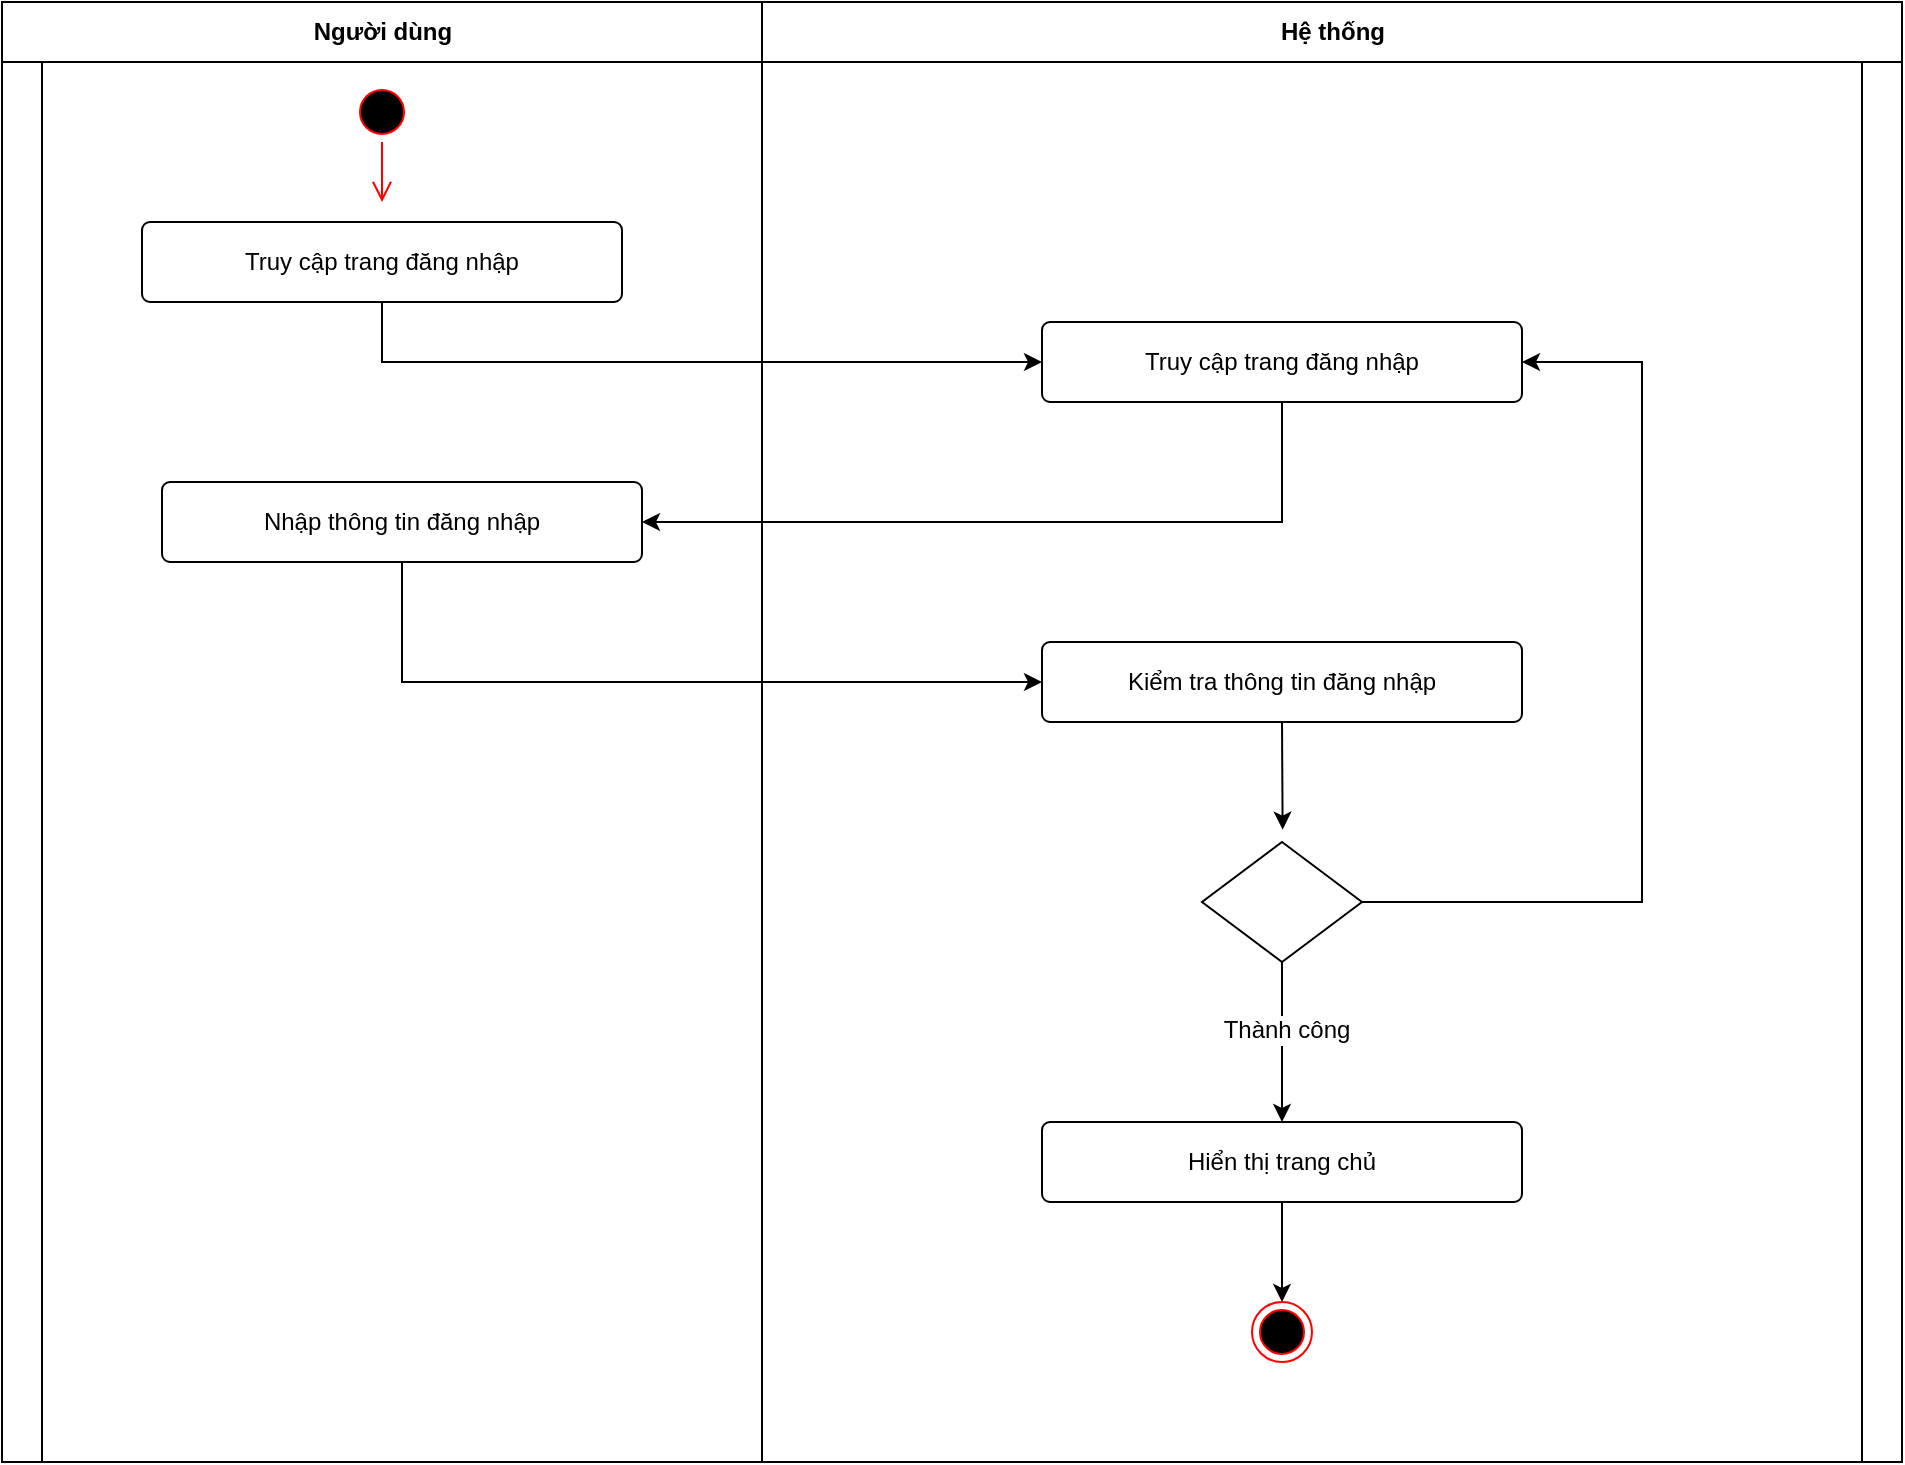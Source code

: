 <mxfile version="22.1.5" type="device">
  <diagram name="Trang-1" id="wYmPZeeDokmhZMvDRgE6">
    <mxGraphModel dx="2318" dy="1066" grid="1" gridSize="10" guides="1" tooltips="1" connect="1" arrows="1" fold="1" page="0" pageScale="1" pageWidth="827" pageHeight="1169" math="0" shadow="0">
      <root>
        <mxCell id="0" />
        <mxCell id="1" parent="0" />
        <mxCell id="La0l_Qo-i2Yd959MZXIb-81" value="Người dùng" style="shape=table;startSize=30;container=1;collapsible=1;childLayout=tableLayout;fixedRows=1;rowLines=0;fontStyle=1;align=center;resizeLast=1;html=1;" vertex="1" parent="1">
          <mxGeometry x="-440" y="-80" width="380" height="730" as="geometry" />
        </mxCell>
        <mxCell id="La0l_Qo-i2Yd959MZXIb-85" value="" style="shape=tableRow;horizontal=0;startSize=0;swimlaneHead=0;swimlaneBody=0;fillColor=none;collapsible=0;dropTarget=0;points=[[0,0.5],[1,0.5]];portConstraint=eastwest;top=0;left=0;right=0;bottom=0;" vertex="1" parent="La0l_Qo-i2Yd959MZXIb-81">
          <mxGeometry y="30" width="380" height="30" as="geometry" />
        </mxCell>
        <mxCell id="La0l_Qo-i2Yd959MZXIb-86" value="" style="shape=partialRectangle;connectable=0;fillColor=none;top=0;left=0;bottom=0;right=0;editable=1;overflow=hidden;whiteSpace=wrap;html=1;" vertex="1" parent="La0l_Qo-i2Yd959MZXIb-85">
          <mxGeometry width="20" height="30" as="geometry">
            <mxRectangle width="20" height="30" as="alternateBounds" />
          </mxGeometry>
        </mxCell>
        <mxCell id="La0l_Qo-i2Yd959MZXIb-87" value="" style="shape=partialRectangle;connectable=0;fillColor=none;top=0;left=0;bottom=0;right=0;align=left;spacingLeft=6;overflow=hidden;whiteSpace=wrap;html=1;" vertex="1" parent="La0l_Qo-i2Yd959MZXIb-85">
          <mxGeometry x="20" width="360" height="30" as="geometry">
            <mxRectangle width="360" height="30" as="alternateBounds" />
          </mxGeometry>
        </mxCell>
        <mxCell id="La0l_Qo-i2Yd959MZXIb-88" value="" style="shape=tableRow;horizontal=0;startSize=0;swimlaneHead=0;swimlaneBody=0;fillColor=none;collapsible=0;dropTarget=0;points=[[0,0.5],[1,0.5]];portConstraint=eastwest;top=0;left=0;right=0;bottom=0;" vertex="1" parent="La0l_Qo-i2Yd959MZXIb-81">
          <mxGeometry y="60" width="380" height="60" as="geometry" />
        </mxCell>
        <mxCell id="La0l_Qo-i2Yd959MZXIb-89" value="" style="shape=partialRectangle;connectable=0;fillColor=none;top=0;left=0;bottom=0;right=0;editable=1;overflow=hidden;whiteSpace=wrap;html=1;" vertex="1" parent="La0l_Qo-i2Yd959MZXIb-88">
          <mxGeometry width="20" height="60" as="geometry">
            <mxRectangle width="20" height="60" as="alternateBounds" />
          </mxGeometry>
        </mxCell>
        <mxCell id="La0l_Qo-i2Yd959MZXIb-90" value="" style="shape=partialRectangle;connectable=0;fillColor=none;top=0;left=0;bottom=0;right=0;align=left;spacingLeft=6;overflow=hidden;whiteSpace=wrap;html=1;" vertex="1" parent="La0l_Qo-i2Yd959MZXIb-88">
          <mxGeometry x="20" width="360" height="60" as="geometry">
            <mxRectangle width="360" height="60" as="alternateBounds" />
          </mxGeometry>
        </mxCell>
        <mxCell id="La0l_Qo-i2Yd959MZXIb-91" value="" style="shape=tableRow;horizontal=0;startSize=0;swimlaneHead=0;swimlaneBody=0;fillColor=none;collapsible=0;dropTarget=0;points=[[0,0.5],[1,0.5]];portConstraint=eastwest;top=0;left=0;right=0;bottom=0;" vertex="1" parent="La0l_Qo-i2Yd959MZXIb-81">
          <mxGeometry y="120" width="380" height="610" as="geometry" />
        </mxCell>
        <mxCell id="La0l_Qo-i2Yd959MZXIb-92" value="" style="shape=partialRectangle;connectable=0;fillColor=none;top=0;left=0;bottom=0;right=0;editable=1;overflow=hidden;whiteSpace=wrap;html=1;" vertex="1" parent="La0l_Qo-i2Yd959MZXIb-91">
          <mxGeometry width="20" height="610" as="geometry">
            <mxRectangle width="20" height="610" as="alternateBounds" />
          </mxGeometry>
        </mxCell>
        <mxCell id="La0l_Qo-i2Yd959MZXIb-93" value="" style="shape=partialRectangle;connectable=0;fillColor=none;top=0;left=0;bottom=0;right=0;align=left;spacingLeft=6;overflow=hidden;whiteSpace=wrap;html=1;" vertex="1" parent="La0l_Qo-i2Yd959MZXIb-91">
          <mxGeometry x="20" width="360" height="610" as="geometry">
            <mxRectangle width="360" height="610" as="alternateBounds" />
          </mxGeometry>
        </mxCell>
        <mxCell id="La0l_Qo-i2Yd959MZXIb-94" value="Hệ thống" style="shape=table;startSize=30;container=1;collapsible=1;childLayout=tableLayout;fixedRows=1;rowLines=0;fontStyle=1;align=center;resizeLast=1;html=1;" vertex="1" parent="1">
          <mxGeometry x="-60" y="-80" width="570" height="730" as="geometry" />
        </mxCell>
        <mxCell id="La0l_Qo-i2Yd959MZXIb-104" value="" style="shape=tableRow;horizontal=0;startSize=0;swimlaneHead=0;swimlaneBody=0;fillColor=none;collapsible=0;dropTarget=0;points=[[0,0.5],[1,0.5]];portConstraint=eastwest;top=0;left=0;right=0;bottom=0;" vertex="1" parent="La0l_Qo-i2Yd959MZXIb-94">
          <mxGeometry y="30" width="570" height="700" as="geometry" />
        </mxCell>
        <mxCell id="La0l_Qo-i2Yd959MZXIb-105" value="" style="shape=partialRectangle;connectable=0;fillColor=none;top=0;left=0;bottom=0;right=0;editable=1;overflow=hidden;whiteSpace=wrap;html=1;" vertex="1" parent="La0l_Qo-i2Yd959MZXIb-104">
          <mxGeometry width="550" height="700" as="geometry">
            <mxRectangle width="550" height="700" as="alternateBounds" />
          </mxGeometry>
        </mxCell>
        <mxCell id="La0l_Qo-i2Yd959MZXIb-106" value="" style="shape=partialRectangle;connectable=0;fillColor=none;top=0;left=0;bottom=0;right=0;align=left;spacingLeft=6;overflow=hidden;whiteSpace=wrap;html=1;" vertex="1" parent="La0l_Qo-i2Yd959MZXIb-104">
          <mxGeometry x="550" width="20" height="700" as="geometry">
            <mxRectangle width="20" height="700" as="alternateBounds" />
          </mxGeometry>
        </mxCell>
        <mxCell id="La0l_Qo-i2Yd959MZXIb-111" style="edgeStyle=orthogonalEdgeStyle;rounded=0;orthogonalLoop=1;jettySize=auto;html=1;exitX=0.5;exitY=1;exitDx=0;exitDy=0;fontFamily=Helvetica;fontSize=12;fontColor=default;startSize=30;entryX=0;entryY=0.5;entryDx=0;entryDy=0;" edge="1" parent="1" source="La0l_Qo-i2Yd959MZXIb-107" target="La0l_Qo-i2Yd959MZXIb-109">
          <mxGeometry relative="1" as="geometry">
            <Array as="points">
              <mxPoint x="-250" y="100" />
            </Array>
          </mxGeometry>
        </mxCell>
        <mxCell id="La0l_Qo-i2Yd959MZXIb-107" value="Truy cập trang đăng nhập" style="rounded=1;arcSize=10;whiteSpace=wrap;html=1;align=center;strokeColor=default;verticalAlign=middle;fontFamily=Helvetica;fontSize=12;fontColor=default;startSize=30;fillColor=default;" vertex="1" parent="1">
          <mxGeometry x="-370" y="30" width="240" height="40" as="geometry" />
        </mxCell>
        <mxCell id="La0l_Qo-i2Yd959MZXIb-119" style="edgeStyle=orthogonalEdgeStyle;rounded=0;orthogonalLoop=1;jettySize=auto;html=1;exitX=0.5;exitY=1;exitDx=0;exitDy=0;entryX=1;entryY=0.5;entryDx=0;entryDy=0;fontFamily=Helvetica;fontSize=12;fontColor=default;startSize=30;" edge="1" parent="1" source="La0l_Qo-i2Yd959MZXIb-109" target="La0l_Qo-i2Yd959MZXIb-118">
          <mxGeometry relative="1" as="geometry" />
        </mxCell>
        <mxCell id="La0l_Qo-i2Yd959MZXIb-109" value="Truy cập trang đăng nhập" style="rounded=1;arcSize=10;whiteSpace=wrap;html=1;align=center;strokeColor=default;verticalAlign=middle;fontFamily=Helvetica;fontSize=12;fontColor=default;startSize=30;fillColor=default;" vertex="1" parent="1">
          <mxGeometry x="80" y="80" width="240" height="40" as="geometry" />
        </mxCell>
        <mxCell id="La0l_Qo-i2Yd959MZXIb-112" value="" style="ellipse;html=1;shape=startState;fillColor=#000000;strokeColor=#ff0000;align=center;verticalAlign=middle;fontFamily=Helvetica;fontSize=12;fontColor=default;startSize=30;" vertex="1" parent="1">
          <mxGeometry x="-265" y="-40" width="30" height="30" as="geometry" />
        </mxCell>
        <mxCell id="La0l_Qo-i2Yd959MZXIb-113" value="" style="edgeStyle=orthogonalEdgeStyle;html=1;verticalAlign=bottom;endArrow=open;endSize=8;strokeColor=#ff0000;rounded=0;fontFamily=Helvetica;fontSize=12;fontColor=default;" edge="1" source="La0l_Qo-i2Yd959MZXIb-112" parent="1">
          <mxGeometry relative="1" as="geometry">
            <mxPoint x="-250" y="20" as="targetPoint" />
          </mxGeometry>
        </mxCell>
        <mxCell id="La0l_Qo-i2Yd959MZXIb-125" style="edgeStyle=orthogonalEdgeStyle;rounded=0;orthogonalLoop=1;jettySize=auto;html=1;exitX=0.5;exitY=1;exitDx=0;exitDy=0;entryX=0;entryY=0.5;entryDx=0;entryDy=0;fontFamily=Helvetica;fontSize=12;fontColor=default;startSize=30;" edge="1" parent="1" source="La0l_Qo-i2Yd959MZXIb-118" target="La0l_Qo-i2Yd959MZXIb-124">
          <mxGeometry relative="1" as="geometry" />
        </mxCell>
        <mxCell id="La0l_Qo-i2Yd959MZXIb-118" value="Nhập thông tin đăng nhập" style="rounded=1;arcSize=10;whiteSpace=wrap;html=1;align=center;strokeColor=default;verticalAlign=middle;fontFamily=Helvetica;fontSize=12;fontColor=default;startSize=30;fillColor=default;" vertex="1" parent="1">
          <mxGeometry x="-360" y="160" width="240" height="40" as="geometry" />
        </mxCell>
        <mxCell id="La0l_Qo-i2Yd959MZXIb-124" value="Kiểm tra thông tin đăng nhập" style="rounded=1;arcSize=10;whiteSpace=wrap;html=1;align=center;strokeColor=default;verticalAlign=middle;fontFamily=Helvetica;fontSize=12;fontColor=default;startSize=30;fillColor=default;" vertex="1" parent="1">
          <mxGeometry x="80" y="240" width="240" height="40" as="geometry" />
        </mxCell>
        <mxCell id="La0l_Qo-i2Yd959MZXIb-128" value="" style="endArrow=classic;html=1;rounded=0;fontFamily=Helvetica;fontSize=12;fontColor=default;startSize=30;exitX=0.5;exitY=1;exitDx=0;exitDy=0;entryX=0.504;entryY=-0.103;entryDx=0;entryDy=0;entryPerimeter=0;" edge="1" parent="1" source="La0l_Qo-i2Yd959MZXIb-124" target="La0l_Qo-i2Yd959MZXIb-129">
          <mxGeometry width="50" height="50" relative="1" as="geometry">
            <mxPoint x="280" y="460" as="sourcePoint" />
            <mxPoint x="330" y="410" as="targetPoint" />
          </mxGeometry>
        </mxCell>
        <mxCell id="La0l_Qo-i2Yd959MZXIb-138" style="edgeStyle=orthogonalEdgeStyle;rounded=0;orthogonalLoop=1;jettySize=auto;html=1;exitX=1;exitY=0.5;exitDx=0;exitDy=0;entryX=1;entryY=0.5;entryDx=0;entryDy=0;fontFamily=Helvetica;fontSize=12;fontColor=default;startSize=30;" edge="1" parent="1" source="La0l_Qo-i2Yd959MZXIb-129" target="La0l_Qo-i2Yd959MZXIb-109">
          <mxGeometry relative="1" as="geometry">
            <Array as="points">
              <mxPoint x="380" y="370" />
              <mxPoint x="380" y="100" />
            </Array>
          </mxGeometry>
        </mxCell>
        <mxCell id="La0l_Qo-i2Yd959MZXIb-129" value="" style="rhombus;whiteSpace=wrap;html=1;strokeColor=default;align=center;verticalAlign=middle;fontFamily=Helvetica;fontSize=12;fontColor=default;startSize=30;fillColor=default;" vertex="1" parent="1">
          <mxGeometry x="160" y="340" width="80" height="60" as="geometry" />
        </mxCell>
        <mxCell id="La0l_Qo-i2Yd959MZXIb-140" style="edgeStyle=orthogonalEdgeStyle;rounded=0;orthogonalLoop=1;jettySize=auto;html=1;exitX=0.5;exitY=1;exitDx=0;exitDy=0;entryX=0.5;entryY=0;entryDx=0;entryDy=0;fontFamily=Helvetica;fontSize=12;fontColor=default;startSize=30;" edge="1" parent="1" source="La0l_Qo-i2Yd959MZXIb-134" target="La0l_Qo-i2Yd959MZXIb-139">
          <mxGeometry relative="1" as="geometry" />
        </mxCell>
        <mxCell id="La0l_Qo-i2Yd959MZXIb-134" value="Hiển thị trang chủ" style="rounded=1;arcSize=10;whiteSpace=wrap;html=1;align=center;strokeColor=default;verticalAlign=middle;fontFamily=Helvetica;fontSize=12;fontColor=default;startSize=30;fillColor=default;" vertex="1" parent="1">
          <mxGeometry x="80" y="480" width="240" height="40" as="geometry" />
        </mxCell>
        <mxCell id="La0l_Qo-i2Yd959MZXIb-135" value="" style="endArrow=classic;html=1;rounded=0;fontFamily=Helvetica;fontSize=12;fontColor=default;startSize=30;exitX=0.5;exitY=1;exitDx=0;exitDy=0;entryX=0.5;entryY=0;entryDx=0;entryDy=0;" edge="1" parent="1" source="La0l_Qo-i2Yd959MZXIb-129" target="La0l_Qo-i2Yd959MZXIb-134">
          <mxGeometry width="50" height="50" relative="1" as="geometry">
            <mxPoint x="199.41" y="500" as="sourcePoint" />
            <mxPoint x="199" y="554" as="targetPoint" />
          </mxGeometry>
        </mxCell>
        <mxCell id="La0l_Qo-i2Yd959MZXIb-136" value="Thành công" style="edgeLabel;html=1;align=center;verticalAlign=middle;resizable=0;points=[];fontSize=12;fontFamily=Helvetica;fontColor=default;" vertex="1" connectable="0" parent="La0l_Qo-i2Yd959MZXIb-135">
          <mxGeometry x="-0.148" y="2" relative="1" as="geometry">
            <mxPoint as="offset" />
          </mxGeometry>
        </mxCell>
        <mxCell id="La0l_Qo-i2Yd959MZXIb-139" value="" style="ellipse;html=1;shape=endState;fillColor=#000000;strokeColor=#ff0000;align=center;verticalAlign=middle;fontFamily=Helvetica;fontSize=12;fontColor=default;startSize=30;" vertex="1" parent="1">
          <mxGeometry x="185" y="570" width="30" height="30" as="geometry" />
        </mxCell>
      </root>
    </mxGraphModel>
  </diagram>
</mxfile>
